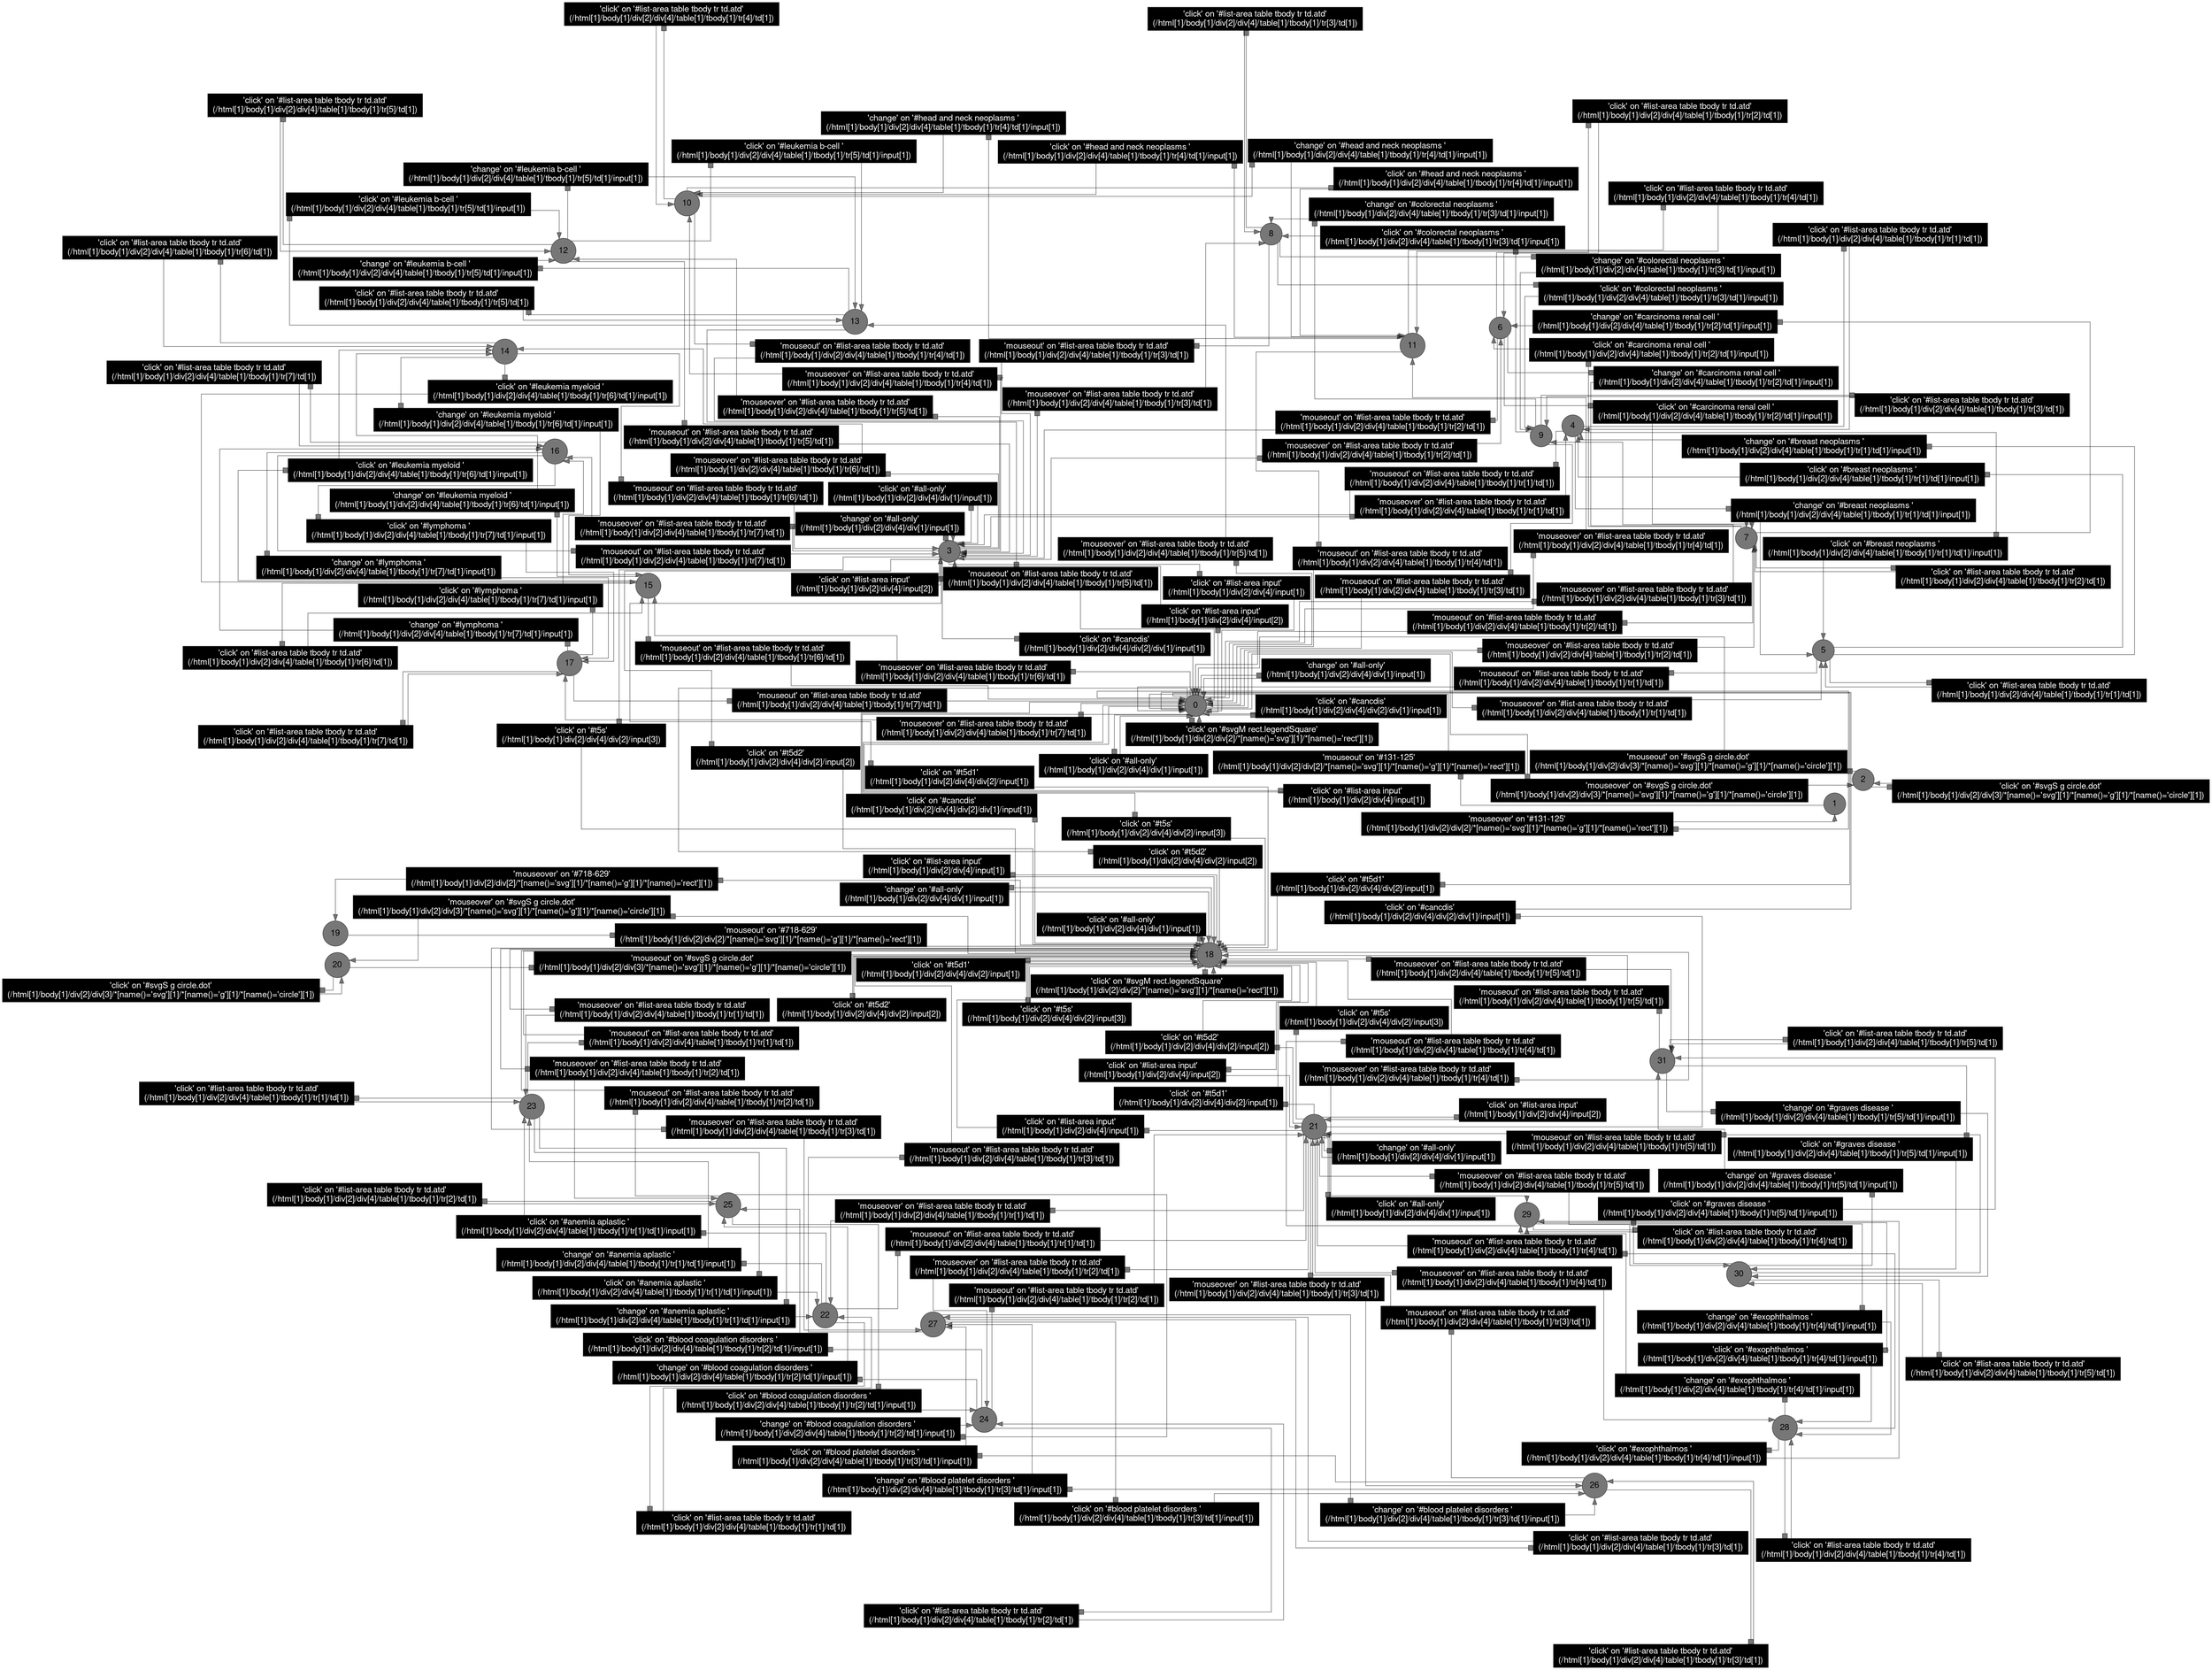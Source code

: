 digraph G {

	
graph [
    layout = neato
    labelloc = b
    fontname = "Helvetica,Arial,sans-serif"
    start = regular
    normalize = 0
    overlap = false;  // or scalexy, scale, prism, ortho, or compress
]
node [
    shape = circle
    style = filled
    color = "#00000088"
    fontname = "Helvetica,Arial,sans-serif"
]
edge [
    len = 1
    color = "#00000088"
    fontname = "Helvetica,Arial,sans-serif"
]
	splines=ortho;

	E0 [label="'mouseover' on '#131-125'\n(/html[1]/body[1]/div[2]/div[2]/*[name()='svg'][1]/*[name()='g'][1]/*[name()='rect'][1])", shape="box", style="filled", fillcolor="#000000", fontcolor="#FFFFFF"];
	0 -> E0 [arrowhead="box"];
	E0 -> 1;

	E1 [label="'click' on '#svgM rect.legendSquare'\n(/html[1]/body[1]/div[2]/div[2]/*[name()='svg'][1]/*[name()='rect'][1])", shape="box", style="filled", fillcolor="#000000", fontcolor="#FFFFFF"];
	0 -> E1 [arrowhead="box"];
	E1 -> 0;

	E2 [label="'mouseover' on '#svgS g circle.dot'\n(/html[1]/body[1]/div[2]/div[3]/*[name()='svg'][1]/*[name()='g'][1]/*[name()='circle'][1])", shape="box", style="filled", fillcolor="#000000", fontcolor="#FFFFFF"];
	0 -> E2 [arrowhead="box"];
	E2 -> 2;

	E3 [label="'click' on '#all-only'\n(/html[1]/body[1]/div[2]/div[4]/div[1]/input[1])", shape="box", style="filled", fillcolor="#000000", fontcolor="#FFFFFF"];
	0 -> E3 [arrowhead="box"];
	E3 -> 0;

	E4 [label="'change' on '#all-only'\n(/html[1]/body[1]/div[2]/div[4]/div[1]/input[1])", shape="box", style="filled", fillcolor="#000000", fontcolor="#FFFFFF"];
	0 -> E4 [arrowhead="box"];
	E4 -> 0;

	E5 [label="'click' on '#list-area input'\n(/html[1]/body[1]/div[2]/div[4]/input[1])", shape="box", style="filled", fillcolor="#000000", fontcolor="#FFFFFF"];
	0 -> E5 [arrowhead="box"];
	E5 -> 0;

	E6 [label="'click' on '#list-area input'\n(/html[1]/body[1]/div[2]/div[4]/input[2])", shape="box", style="filled", fillcolor="#000000", fontcolor="#FFFFFF"];
	0 -> E6 [arrowhead="box"];
	E6 -> 3;

	E7 [label="'mouseover' on '#list-area table tbody tr td.atd'\n(/html[1]/body[1]/div[2]/div[4]/table[1]/tbody[1]/tr[1]/td[1])", shape="box", style="filled", fillcolor="#000000", fontcolor="#FFFFFF"];
	0 -> E7 [arrowhead="box"];
	E7 -> 5;

	E8 [label="'mouseover' on '#list-area table tbody tr td.atd'\n(/html[1]/body[1]/div[2]/div[4]/table[1]/tbody[1]/tr[2]/td[1])", shape="box", style="filled", fillcolor="#000000", fontcolor="#FFFFFF"];
	0 -> E8 [arrowhead="box"];
	E8 -> 7;

	E9 [label="'mouseover' on '#list-area table tbody tr td.atd'\n(/html[1]/body[1]/div[2]/div[4]/table[1]/tbody[1]/tr[3]/td[1])", shape="box", style="filled", fillcolor="#000000", fontcolor="#FFFFFF"];
	0 -> E9 [arrowhead="box"];
	E9 -> 9;

	E10 [label="'mouseover' on '#list-area table tbody tr td.atd'\n(/html[1]/body[1]/div[2]/div[4]/table[1]/tbody[1]/tr[4]/td[1])", shape="box", style="filled", fillcolor="#000000", fontcolor="#FFFFFF"];
	0 -> E10 [arrowhead="box"];
	E10 -> 11;

	E11 [label="'mouseover' on '#list-area table tbody tr td.atd'\n(/html[1]/body[1]/div[2]/div[4]/table[1]/tbody[1]/tr[5]/td[1])", shape="box", style="filled", fillcolor="#000000", fontcolor="#FFFFFF"];
	0 -> E11 [arrowhead="box"];
	E11 -> 13;

	E12 [label="'mouseover' on '#list-area table tbody tr td.atd'\n(/html[1]/body[1]/div[2]/div[4]/table[1]/tbody[1]/tr[6]/td[1])", shape="box", style="filled", fillcolor="#000000", fontcolor="#FFFFFF"];
	0 -> E12 [arrowhead="box"];
	E12 -> 15;

	E13 [label="'mouseover' on '#list-area table tbody tr td.atd'\n(/html[1]/body[1]/div[2]/div[4]/table[1]/tbody[1]/tr[7]/td[1])", shape="box", style="filled", fillcolor="#000000", fontcolor="#FFFFFF"];
	0 -> E13 [arrowhead="box"];
	E13 -> 17;

	E14 [label="'click' on '#cancdis'\n(/html[1]/body[1]/div[2]/div[4]/div[2]/div[1]/input[1])", shape="box", style="filled", fillcolor="#000000", fontcolor="#FFFFFF"];
	0 -> E14 [arrowhead="box"];
	E14 -> 0;

	E15 [label="'click' on '#t5d1'\n(/html[1]/body[1]/div[2]/div[4]/div[2]/input[1])", shape="box", style="filled", fillcolor="#000000", fontcolor="#FFFFFF"];
	0 -> E15 [arrowhead="box"];
	E15 -> 18;

	E16 [label="'click' on '#t5d2'\n(/html[1]/body[1]/div[2]/div[4]/div[2]/input[2])", shape="box", style="filled", fillcolor="#000000", fontcolor="#FFFFFF"];
	0 -> E16 [arrowhead="box"];
	E16 -> 18;

	E17 [label="'click' on '#t5s'\n(/html[1]/body[1]/div[2]/div[4]/div[2]/input[3])", shape="box", style="filled", fillcolor="#000000", fontcolor="#FFFFFF"];
	0 -> E17 [arrowhead="box"];
	E17 -> 18;

	E18 [label="'mouseout' on '#131-125'\n(/html[1]/body[1]/div[2]/div[2]/*[name()='svg'][1]/*[name()='g'][1]/*[name()='rect'][1])", shape="box", style="filled", fillcolor="#000000", fontcolor="#FFFFFF"];
	1 -> E18 [arrowhead="box"];
	E18 -> 0;

	E19 [label="'mouseout' on '#svgS g circle.dot'\n(/html[1]/body[1]/div[2]/div[3]/*[name()='svg'][1]/*[name()='g'][1]/*[name()='circle'][1])", shape="box", style="filled", fillcolor="#000000", fontcolor="#FFFFFF"];
	2 -> E19 [arrowhead="box"];
	E19 -> 0;

	E20 [label="'click' on '#svgS g circle.dot'\n(/html[1]/body[1]/div[2]/div[3]/*[name()='svg'][1]/*[name()='g'][1]/*[name()='circle'][1])", shape="box", style="filled", fillcolor="#000000", fontcolor="#FFFFFF"];
	2 -> E20 [arrowhead="box"];
	E20 -> 2;

	E21 [label="'click' on '#all-only'\n(/html[1]/body[1]/div[2]/div[4]/div[1]/input[1])", shape="box", style="filled", fillcolor="#000000", fontcolor="#FFFFFF"];
	3 -> E21 [arrowhead="box"];
	E21 -> 3;

	E22 [label="'change' on '#all-only'\n(/html[1]/body[1]/div[2]/div[4]/div[1]/input[1])", shape="box", style="filled", fillcolor="#000000", fontcolor="#FFFFFF"];
	3 -> E22 [arrowhead="box"];
	E22 -> 3;

	E23 [label="'click' on '#list-area input'\n(/html[1]/body[1]/div[2]/div[4]/input[1])", shape="box", style="filled", fillcolor="#000000", fontcolor="#FFFFFF"];
	3 -> E23 [arrowhead="box"];
	E23 -> 0;

	E24 [label="'click' on '#list-area input'\n(/html[1]/body[1]/div[2]/div[4]/input[2])", shape="box", style="filled", fillcolor="#000000", fontcolor="#FFFFFF"];
	3 -> E24 [arrowhead="box"];
	E24 -> 3;

	E25 [label="'mouseover' on '#list-area table tbody tr td.atd'\n(/html[1]/body[1]/div[2]/div[4]/table[1]/tbody[1]/tr[1]/td[1])", shape="box", style="filled", fillcolor="#000000", fontcolor="#FFFFFF"];
	3 -> E25 [arrowhead="box"];
	E25 -> 4;

	E26 [label="'mouseover' on '#list-area table tbody tr td.atd'\n(/html[1]/body[1]/div[2]/div[4]/table[1]/tbody[1]/tr[2]/td[1])", shape="box", style="filled", fillcolor="#000000", fontcolor="#FFFFFF"];
	3 -> E26 [arrowhead="box"];
	E26 -> 6;

	E27 [label="'mouseover' on '#list-area table tbody tr td.atd'\n(/html[1]/body[1]/div[2]/div[4]/table[1]/tbody[1]/tr[3]/td[1])", shape="box", style="filled", fillcolor="#000000", fontcolor="#FFFFFF"];
	3 -> E27 [arrowhead="box"];
	E27 -> 8;

	E28 [label="'mouseover' on '#list-area table tbody tr td.atd'\n(/html[1]/body[1]/div[2]/div[4]/table[1]/tbody[1]/tr[4]/td[1])", shape="box", style="filled", fillcolor="#000000", fontcolor="#FFFFFF"];
	3 -> E28 [arrowhead="box"];
	E28 -> 10;

	E29 [label="'mouseover' on '#list-area table tbody tr td.atd'\n(/html[1]/body[1]/div[2]/div[4]/table[1]/tbody[1]/tr[5]/td[1])", shape="box", style="filled", fillcolor="#000000", fontcolor="#FFFFFF"];
	3 -> E29 [arrowhead="box"];
	E29 -> 12;

	E30 [label="'mouseover' on '#list-area table tbody tr td.atd'\n(/html[1]/body[1]/div[2]/div[4]/table[1]/tbody[1]/tr[6]/td[1])", shape="box", style="filled", fillcolor="#000000", fontcolor="#FFFFFF"];
	3 -> E30 [arrowhead="box"];
	E30 -> 14;

	E31 [label="'mouseover' on '#list-area table tbody tr td.atd'\n(/html[1]/body[1]/div[2]/div[4]/table[1]/tbody[1]/tr[7]/td[1])", shape="box", style="filled", fillcolor="#000000", fontcolor="#FFFFFF"];
	3 -> E31 [arrowhead="box"];
	E31 -> 16;

	E32 [label="'click' on '#cancdis'\n(/html[1]/body[1]/div[2]/div[4]/div[2]/div[1]/input[1])", shape="box", style="filled", fillcolor="#000000", fontcolor="#FFFFFF"];
	3 -> E32 [arrowhead="box"];
	E32 -> 0;

	E33 [label="'click' on '#t5d1'\n(/html[1]/body[1]/div[2]/div[4]/div[2]/input[1])", shape="box", style="filled", fillcolor="#000000", fontcolor="#FFFFFF"];
	3 -> E33 [arrowhead="box"];
	E33 -> 18;

	E34 [label="'click' on '#t5d2'\n(/html[1]/body[1]/div[2]/div[4]/div[2]/input[2])", shape="box", style="filled", fillcolor="#000000", fontcolor="#FFFFFF"];
	3 -> E34 [arrowhead="box"];
	E34 -> 18;

	E35 [label="'click' on '#t5s'\n(/html[1]/body[1]/div[2]/div[4]/div[2]/input[3])", shape="box", style="filled", fillcolor="#000000", fontcolor="#FFFFFF"];
	3 -> E35 [arrowhead="box"];
	E35 -> 18;

	E36 [label="'mouseout' on '#list-area table tbody tr td.atd'\n(/html[1]/body[1]/div[2]/div[4]/table[1]/tbody[1]/tr[1]/td[1])", shape="box", style="filled", fillcolor="#000000", fontcolor="#FFFFFF"];
	4 -> E36 [arrowhead="box"];
	E36 -> 3;

	E37 [label="'click' on '#list-area table tbody tr td.atd'\n(/html[1]/body[1]/div[2]/div[4]/table[1]/tbody[1]/tr[1]/td[1])", shape="box", style="filled", fillcolor="#000000", fontcolor="#FFFFFF"];
	4 -> E37 [arrowhead="box"];
	E37 -> 4;

	E38 [label="'click' on '#breast neoplasms '\n(/html[1]/body[1]/div[2]/div[4]/table[1]/tbody[1]/tr[1]/td[1]/input[1])", shape="box", style="filled", fillcolor="#000000", fontcolor="#FFFFFF"];
	4 -> E38 [arrowhead="box"];
	E38 -> 5;

	E39 [label="'change' on '#breast neoplasms '\n(/html[1]/body[1]/div[2]/div[4]/table[1]/tbody[1]/tr[1]/td[1]/input[1])", shape="box", style="filled", fillcolor="#000000", fontcolor="#FFFFFF"];
	4 -> E39 [arrowhead="box"];
	E39 -> 5;

	E40 [label="'mouseout' on '#list-area table tbody tr td.atd'\n(/html[1]/body[1]/div[2]/div[4]/table[1]/tbody[1]/tr[1]/td[1])", shape="box", style="filled", fillcolor="#000000", fontcolor="#FFFFFF"];
	5 -> E40 [arrowhead="box"];
	E40 -> 0;

	E41 [label="'click' on '#list-area table tbody tr td.atd'\n(/html[1]/body[1]/div[2]/div[4]/table[1]/tbody[1]/tr[1]/td[1])", shape="box", style="filled", fillcolor="#000000", fontcolor="#FFFFFF"];
	5 -> E41 [arrowhead="box"];
	E41 -> 5;

	E42 [label="'click' on '#breast neoplasms '\n(/html[1]/body[1]/div[2]/div[4]/table[1]/tbody[1]/tr[1]/td[1]/input[1])", shape="box", style="filled", fillcolor="#000000", fontcolor="#FFFFFF"];
	5 -> E42 [arrowhead="box"];
	E42 -> 4;

	E43 [label="'change' on '#breast neoplasms '\n(/html[1]/body[1]/div[2]/div[4]/table[1]/tbody[1]/tr[1]/td[1]/input[1])", shape="box", style="filled", fillcolor="#000000", fontcolor="#FFFFFF"];
	5 -> E43 [arrowhead="box"];
	E43 -> 4;

	E44 [label="'mouseout' on '#list-area table tbody tr td.atd'\n(/html[1]/body[1]/div[2]/div[4]/table[1]/tbody[1]/tr[2]/td[1])", shape="box", style="filled", fillcolor="#000000", fontcolor="#FFFFFF"];
	6 -> E44 [arrowhead="box"];
	E44 -> 3;

	E45 [label="'click' on '#list-area table tbody tr td.atd'\n(/html[1]/body[1]/div[2]/div[4]/table[1]/tbody[1]/tr[2]/td[1])", shape="box", style="filled", fillcolor="#000000", fontcolor="#FFFFFF"];
	6 -> E45 [arrowhead="box"];
	E45 -> 6;

	E46 [label="'click' on '#carcinoma renal cell '\n(/html[1]/body[1]/div[2]/div[4]/table[1]/tbody[1]/tr[2]/td[1]/input[1])", shape="box", style="filled", fillcolor="#000000", fontcolor="#FFFFFF"];
	6 -> E46 [arrowhead="box"];
	E46 -> 7;

	E47 [label="'change' on '#carcinoma renal cell '\n(/html[1]/body[1]/div[2]/div[4]/table[1]/tbody[1]/tr[2]/td[1]/input[1])", shape="box", style="filled", fillcolor="#000000", fontcolor="#FFFFFF"];
	6 -> E47 [arrowhead="box"];
	E47 -> 7;

	E48 [label="'mouseout' on '#list-area table tbody tr td.atd'\n(/html[1]/body[1]/div[2]/div[4]/table[1]/tbody[1]/tr[2]/td[1])", shape="box", style="filled", fillcolor="#000000", fontcolor="#FFFFFF"];
	7 -> E48 [arrowhead="box"];
	E48 -> 0;

	E49 [label="'click' on '#list-area table tbody tr td.atd'\n(/html[1]/body[1]/div[2]/div[4]/table[1]/tbody[1]/tr[2]/td[1])", shape="box", style="filled", fillcolor="#000000", fontcolor="#FFFFFF"];
	7 -> E49 [arrowhead="box"];
	E49 -> 7;

	E50 [label="'click' on '#carcinoma renal cell '\n(/html[1]/body[1]/div[2]/div[4]/table[1]/tbody[1]/tr[2]/td[1]/input[1])", shape="box", style="filled", fillcolor="#000000", fontcolor="#FFFFFF"];
	7 -> E50 [arrowhead="box"];
	E50 -> 6;

	E51 [label="'change' on '#carcinoma renal cell '\n(/html[1]/body[1]/div[2]/div[4]/table[1]/tbody[1]/tr[2]/td[1]/input[1])", shape="box", style="filled", fillcolor="#000000", fontcolor="#FFFFFF"];
	7 -> E51 [arrowhead="box"];
	E51 -> 6;

	E52 [label="'mouseout' on '#list-area table tbody tr td.atd'\n(/html[1]/body[1]/div[2]/div[4]/table[1]/tbody[1]/tr[3]/td[1])", shape="box", style="filled", fillcolor="#000000", fontcolor="#FFFFFF"];
	8 -> E52 [arrowhead="box"];
	E52 -> 3;

	E53 [label="'click' on '#list-area table tbody tr td.atd'\n(/html[1]/body[1]/div[2]/div[4]/table[1]/tbody[1]/tr[3]/td[1])", shape="box", style="filled", fillcolor="#000000", fontcolor="#FFFFFF"];
	8 -> E53 [arrowhead="box"];
	E53 -> 8;

	E54 [label="'click' on '#colorectal neoplasms '\n(/html[1]/body[1]/div[2]/div[4]/table[1]/tbody[1]/tr[3]/td[1]/input[1])", shape="box", style="filled", fillcolor="#000000", fontcolor="#FFFFFF"];
	8 -> E54 [arrowhead="box"];
	E54 -> 9;

	E55 [label="'change' on '#colorectal neoplasms '\n(/html[1]/body[1]/div[2]/div[4]/table[1]/tbody[1]/tr[3]/td[1]/input[1])", shape="box", style="filled", fillcolor="#000000", fontcolor="#FFFFFF"];
	8 -> E55 [arrowhead="box"];
	E55 -> 9;

	E56 [label="'mouseout' on '#list-area table tbody tr td.atd'\n(/html[1]/body[1]/div[2]/div[4]/table[1]/tbody[1]/tr[3]/td[1])", shape="box", style="filled", fillcolor="#000000", fontcolor="#FFFFFF"];
	9 -> E56 [arrowhead="box"];
	E56 -> 0;

	E57 [label="'click' on '#list-area table tbody tr td.atd'\n(/html[1]/body[1]/div[2]/div[4]/table[1]/tbody[1]/tr[3]/td[1])", shape="box", style="filled", fillcolor="#000000", fontcolor="#FFFFFF"];
	9 -> E57 [arrowhead="box"];
	E57 -> 9;

	E58 [label="'click' on '#colorectal neoplasms '\n(/html[1]/body[1]/div[2]/div[4]/table[1]/tbody[1]/tr[3]/td[1]/input[1])", shape="box", style="filled", fillcolor="#000000", fontcolor="#FFFFFF"];
	9 -> E58 [arrowhead="box"];
	E58 -> 8;

	E59 [label="'change' on '#colorectal neoplasms '\n(/html[1]/body[1]/div[2]/div[4]/table[1]/tbody[1]/tr[3]/td[1]/input[1])", shape="box", style="filled", fillcolor="#000000", fontcolor="#FFFFFF"];
	9 -> E59 [arrowhead="box"];
	E59 -> 8;

	E60 [label="'mouseout' on '#list-area table tbody tr td.atd'\n(/html[1]/body[1]/div[2]/div[4]/table[1]/tbody[1]/tr[4]/td[1])", shape="box", style="filled", fillcolor="#000000", fontcolor="#FFFFFF"];
	10 -> E60 [arrowhead="box"];
	E60 -> 3;

	E61 [label="'click' on '#list-area table tbody tr td.atd'\n(/html[1]/body[1]/div[2]/div[4]/table[1]/tbody[1]/tr[4]/td[1])", shape="box", style="filled", fillcolor="#000000", fontcolor="#FFFFFF"];
	10 -> E61 [arrowhead="box"];
	E61 -> 10;

	E62 [label="'click' on '#head and neck neoplasms '\n(/html[1]/body[1]/div[2]/div[4]/table[1]/tbody[1]/tr[4]/td[1]/input[1])", shape="box", style="filled", fillcolor="#000000", fontcolor="#FFFFFF"];
	10 -> E62 [arrowhead="box"];
	E62 -> 11;

	E63 [label="'change' on '#head and neck neoplasms '\n(/html[1]/body[1]/div[2]/div[4]/table[1]/tbody[1]/tr[4]/td[1]/input[1])", shape="box", style="filled", fillcolor="#000000", fontcolor="#FFFFFF"];
	10 -> E63 [arrowhead="box"];
	E63 -> 11;

	E64 [label="'mouseout' on '#list-area table tbody tr td.atd'\n(/html[1]/body[1]/div[2]/div[4]/table[1]/tbody[1]/tr[4]/td[1])", shape="box", style="filled", fillcolor="#000000", fontcolor="#FFFFFF"];
	11 -> E64 [arrowhead="box"];
	E64 -> 0;

	E65 [label="'click' on '#list-area table tbody tr td.atd'\n(/html[1]/body[1]/div[2]/div[4]/table[1]/tbody[1]/tr[4]/td[1])", shape="box", style="filled", fillcolor="#000000", fontcolor="#FFFFFF"];
	11 -> E65 [arrowhead="box"];
	E65 -> 11;

	E66 [label="'click' on '#head and neck neoplasms '\n(/html[1]/body[1]/div[2]/div[4]/table[1]/tbody[1]/tr[4]/td[1]/input[1])", shape="box", style="filled", fillcolor="#000000", fontcolor="#FFFFFF"];
	11 -> E66 [arrowhead="box"];
	E66 -> 10;

	E67 [label="'change' on '#head and neck neoplasms '\n(/html[1]/body[1]/div[2]/div[4]/table[1]/tbody[1]/tr[4]/td[1]/input[1])", shape="box", style="filled", fillcolor="#000000", fontcolor="#FFFFFF"];
	11 -> E67 [arrowhead="box"];
	E67 -> 10;

	E68 [label="'mouseout' on '#list-area table tbody tr td.atd'\n(/html[1]/body[1]/div[2]/div[4]/table[1]/tbody[1]/tr[5]/td[1])", shape="box", style="filled", fillcolor="#000000", fontcolor="#FFFFFF"];
	12 -> E68 [arrowhead="box"];
	E68 -> 3;

	E69 [label="'click' on '#list-area table tbody tr td.atd'\n(/html[1]/body[1]/div[2]/div[4]/table[1]/tbody[1]/tr[5]/td[1])", shape="box", style="filled", fillcolor="#000000", fontcolor="#FFFFFF"];
	12 -> E69 [arrowhead="box"];
	E69 -> 12;

	E70 [label="'click' on '#leukemia b-cell '\n(/html[1]/body[1]/div[2]/div[4]/table[1]/tbody[1]/tr[5]/td[1]/input[1])", shape="box", style="filled", fillcolor="#000000", fontcolor="#FFFFFF"];
	12 -> E70 [arrowhead="box"];
	E70 -> 13;

	E71 [label="'change' on '#leukemia b-cell '\n(/html[1]/body[1]/div[2]/div[4]/table[1]/tbody[1]/tr[5]/td[1]/input[1])", shape="box", style="filled", fillcolor="#000000", fontcolor="#FFFFFF"];
	12 -> E71 [arrowhead="box"];
	E71 -> 13;

	E72 [label="'mouseout' on '#list-area table tbody tr td.atd'\n(/html[1]/body[1]/div[2]/div[4]/table[1]/tbody[1]/tr[5]/td[1])", shape="box", style="filled", fillcolor="#000000", fontcolor="#FFFFFF"];
	13 -> E72 [arrowhead="box"];
	E72 -> 0;

	E73 [label="'click' on '#list-area table tbody tr td.atd'\n(/html[1]/body[1]/div[2]/div[4]/table[1]/tbody[1]/tr[5]/td[1])", shape="box", style="filled", fillcolor="#000000", fontcolor="#FFFFFF"];
	13 -> E73 [arrowhead="box"];
	E73 -> 13;

	E74 [label="'click' on '#leukemia b-cell '\n(/html[1]/body[1]/div[2]/div[4]/table[1]/tbody[1]/tr[5]/td[1]/input[1])", shape="box", style="filled", fillcolor="#000000", fontcolor="#FFFFFF"];
	13 -> E74 [arrowhead="box"];
	E74 -> 12;

	E75 [label="'change' on '#leukemia b-cell '\n(/html[1]/body[1]/div[2]/div[4]/table[1]/tbody[1]/tr[5]/td[1]/input[1])", shape="box", style="filled", fillcolor="#000000", fontcolor="#FFFFFF"];
	13 -> E75 [arrowhead="box"];
	E75 -> 12;

	E76 [label="'mouseout' on '#list-area table tbody tr td.atd'\n(/html[1]/body[1]/div[2]/div[4]/table[1]/tbody[1]/tr[6]/td[1])", shape="box", style="filled", fillcolor="#000000", fontcolor="#FFFFFF"];
	14 -> E76 [arrowhead="box"];
	E76 -> 3;

	E77 [label="'click' on '#list-area table tbody tr td.atd'\n(/html[1]/body[1]/div[2]/div[4]/table[1]/tbody[1]/tr[6]/td[1])", shape="box", style="filled", fillcolor="#000000", fontcolor="#FFFFFF"];
	14 -> E77 [arrowhead="box"];
	E77 -> 14;

	E78 [label="'click' on '#leukemia myeloid '\n(/html[1]/body[1]/div[2]/div[4]/table[1]/tbody[1]/tr[6]/td[1]/input[1])", shape="box", style="filled", fillcolor="#000000", fontcolor="#FFFFFF"];
	14 -> E78 [arrowhead="box"];
	E78 -> 15;

	E79 [label="'change' on '#leukemia myeloid '\n(/html[1]/body[1]/div[2]/div[4]/table[1]/tbody[1]/tr[6]/td[1]/input[1])", shape="box", style="filled", fillcolor="#000000", fontcolor="#FFFFFF"];
	14 -> E79 [arrowhead="box"];
	E79 -> 15;

	E80 [label="'mouseout' on '#list-area table tbody tr td.atd'\n(/html[1]/body[1]/div[2]/div[4]/table[1]/tbody[1]/tr[6]/td[1])", shape="box", style="filled", fillcolor="#000000", fontcolor="#FFFFFF"];
	15 -> E80 [arrowhead="box"];
	E80 -> 0;

	E81 [label="'click' on '#list-area table tbody tr td.atd'\n(/html[1]/body[1]/div[2]/div[4]/table[1]/tbody[1]/tr[6]/td[1])", shape="box", style="filled", fillcolor="#000000", fontcolor="#FFFFFF"];
	15 -> E81 [arrowhead="box"];
	E81 -> 15;

	E82 [label="'click' on '#leukemia myeloid '\n(/html[1]/body[1]/div[2]/div[4]/table[1]/tbody[1]/tr[6]/td[1]/input[1])", shape="box", style="filled", fillcolor="#000000", fontcolor="#FFFFFF"];
	15 -> E82 [arrowhead="box"];
	E82 -> 14;

	E83 [label="'change' on '#leukemia myeloid '\n(/html[1]/body[1]/div[2]/div[4]/table[1]/tbody[1]/tr[6]/td[1]/input[1])", shape="box", style="filled", fillcolor="#000000", fontcolor="#FFFFFF"];
	15 -> E83 [arrowhead="box"];
	E83 -> 14;

	E84 [label="'mouseout' on '#list-area table tbody tr td.atd'\n(/html[1]/body[1]/div[2]/div[4]/table[1]/tbody[1]/tr[7]/td[1])", shape="box", style="filled", fillcolor="#000000", fontcolor="#FFFFFF"];
	16 -> E84 [arrowhead="box"];
	E84 -> 3;

	E85 [label="'click' on '#list-area table tbody tr td.atd'\n(/html[1]/body[1]/div[2]/div[4]/table[1]/tbody[1]/tr[7]/td[1])", shape="box", style="filled", fillcolor="#000000", fontcolor="#FFFFFF"];
	16 -> E85 [arrowhead="box"];
	E85 -> 16;

	E86 [label="'click' on '#lymphoma '\n(/html[1]/body[1]/div[2]/div[4]/table[1]/tbody[1]/tr[7]/td[1]/input[1])", shape="box", style="filled", fillcolor="#000000", fontcolor="#FFFFFF"];
	16 -> E86 [arrowhead="box"];
	E86 -> 17;

	E87 [label="'change' on '#lymphoma '\n(/html[1]/body[1]/div[2]/div[4]/table[1]/tbody[1]/tr[7]/td[1]/input[1])", shape="box", style="filled", fillcolor="#000000", fontcolor="#FFFFFF"];
	16 -> E87 [arrowhead="box"];
	E87 -> 17;

	E88 [label="'mouseout' on '#list-area table tbody tr td.atd'\n(/html[1]/body[1]/div[2]/div[4]/table[1]/tbody[1]/tr[7]/td[1])", shape="box", style="filled", fillcolor="#000000", fontcolor="#FFFFFF"];
	17 -> E88 [arrowhead="box"];
	E88 -> 0;

	E89 [label="'click' on '#list-area table tbody tr td.atd'\n(/html[1]/body[1]/div[2]/div[4]/table[1]/tbody[1]/tr[7]/td[1])", shape="box", style="filled", fillcolor="#000000", fontcolor="#FFFFFF"];
	17 -> E89 [arrowhead="box"];
	E89 -> 17;

	E90 [label="'click' on '#lymphoma '\n(/html[1]/body[1]/div[2]/div[4]/table[1]/tbody[1]/tr[7]/td[1]/input[1])", shape="box", style="filled", fillcolor="#000000", fontcolor="#FFFFFF"];
	17 -> E90 [arrowhead="box"];
	E90 -> 16;

	E91 [label="'change' on '#lymphoma '\n(/html[1]/body[1]/div[2]/div[4]/table[1]/tbody[1]/tr[7]/td[1]/input[1])", shape="box", style="filled", fillcolor="#000000", fontcolor="#FFFFFF"];
	17 -> E91 [arrowhead="box"];
	E91 -> 16;

	E92 [label="'mouseover' on '#718-629'\n(/html[1]/body[1]/div[2]/div[2]/*[name()='svg'][1]/*[name()='g'][1]/*[name()='rect'][1])", shape="box", style="filled", fillcolor="#000000", fontcolor="#FFFFFF"];
	18 -> E92 [arrowhead="box"];
	E92 -> 19;

	E93 [label="'click' on '#svgM rect.legendSquare'\n(/html[1]/body[1]/div[2]/div[2]/*[name()='svg'][1]/*[name()='rect'][1])", shape="box", style="filled", fillcolor="#000000", fontcolor="#FFFFFF"];
	18 -> E93 [arrowhead="box"];
	E93 -> 18;

	E94 [label="'mouseover' on '#svgS g circle.dot'\n(/html[1]/body[1]/div[2]/div[3]/*[name()='svg'][1]/*[name()='g'][1]/*[name()='circle'][1])", shape="box", style="filled", fillcolor="#000000", fontcolor="#FFFFFF"];
	18 -> E94 [arrowhead="box"];
	E94 -> 20;

	E95 [label="'click' on '#all-only'\n(/html[1]/body[1]/div[2]/div[4]/div[1]/input[1])", shape="box", style="filled", fillcolor="#000000", fontcolor="#FFFFFF"];
	18 -> E95 [arrowhead="box"];
	E95 -> 18;

	E96 [label="'change' on '#all-only'\n(/html[1]/body[1]/div[2]/div[4]/div[1]/input[1])", shape="box", style="filled", fillcolor="#000000", fontcolor="#FFFFFF"];
	18 -> E96 [arrowhead="box"];
	E96 -> 18;

	E97 [label="'click' on '#list-area input'\n(/html[1]/body[1]/div[2]/div[4]/input[1])", shape="box", style="filled", fillcolor="#000000", fontcolor="#FFFFFF"];
	18 -> E97 [arrowhead="box"];
	E97 -> 18;

	E98 [label="'click' on '#list-area input'\n(/html[1]/body[1]/div[2]/div[4]/input[2])", shape="box", style="filled", fillcolor="#000000", fontcolor="#FFFFFF"];
	18 -> E98 [arrowhead="box"];
	E98 -> 21;

	E99 [label="'mouseover' on '#list-area table tbody tr td.atd'\n(/html[1]/body[1]/div[2]/div[4]/table[1]/tbody[1]/tr[1]/td[1])", shape="box", style="filled", fillcolor="#000000", fontcolor="#FFFFFF"];
	18 -> E99 [arrowhead="box"];
	E99 -> 23;

	E100 [label="'mouseover' on '#list-area table tbody tr td.atd'\n(/html[1]/body[1]/div[2]/div[4]/table[1]/tbody[1]/tr[2]/td[1])", shape="box", style="filled", fillcolor="#000000", fontcolor="#FFFFFF"];
	18 -> E100 [arrowhead="box"];
	E100 -> 25;

	E101 [label="'mouseover' on '#list-area table tbody tr td.atd'\n(/html[1]/body[1]/div[2]/div[4]/table[1]/tbody[1]/tr[3]/td[1])", shape="box", style="filled", fillcolor="#000000", fontcolor="#FFFFFF"];
	18 -> E101 [arrowhead="box"];
	E101 -> 27;

	E102 [label="'mouseover' on '#list-area table tbody tr td.atd'\n(/html[1]/body[1]/div[2]/div[4]/table[1]/tbody[1]/tr[4]/td[1])", shape="box", style="filled", fillcolor="#000000", fontcolor="#FFFFFF"];
	18 -> E102 [arrowhead="box"];
	E102 -> 29;

	E103 [label="'mouseover' on '#list-area table tbody tr td.atd'\n(/html[1]/body[1]/div[2]/div[4]/table[1]/tbody[1]/tr[5]/td[1])", shape="box", style="filled", fillcolor="#000000", fontcolor="#FFFFFF"];
	18 -> E103 [arrowhead="box"];
	E103 -> 31;

	E104 [label="'click' on '#cancdis'\n(/html[1]/body[1]/div[2]/div[4]/div[2]/div[1]/input[1])", shape="box", style="filled", fillcolor="#000000", fontcolor="#FFFFFF"];
	18 -> E104 [arrowhead="box"];
	E104 -> 0;

	E105 [label="'click' on '#t5d1'\n(/html[1]/body[1]/div[2]/div[4]/div[2]/input[1])", shape="box", style="filled", fillcolor="#000000", fontcolor="#FFFFFF"];
	18 -> E105 [arrowhead="box"];
	E105 -> 18;

	E106 [label="'click' on '#t5d2'\n(/html[1]/body[1]/div[2]/div[4]/div[2]/input[2])", shape="box", style="filled", fillcolor="#000000", fontcolor="#FFFFFF"];
	18 -> E106 [arrowhead="box"];
	E106 -> 18;

	E107 [label="'click' on '#t5s'\n(/html[1]/body[1]/div[2]/div[4]/div[2]/input[3])", shape="box", style="filled", fillcolor="#000000", fontcolor="#FFFFFF"];
	18 -> E107 [arrowhead="box"];
	E107 -> 18;

	E108 [label="'mouseout' on '#718-629'\n(/html[1]/body[1]/div[2]/div[2]/*[name()='svg'][1]/*[name()='g'][1]/*[name()='rect'][1])", shape="box", style="filled", fillcolor="#000000", fontcolor="#FFFFFF"];
	19 -> E108 [arrowhead="box"];
	E108 -> 18;

	E109 [label="'mouseout' on '#svgS g circle.dot'\n(/html[1]/body[1]/div[2]/div[3]/*[name()='svg'][1]/*[name()='g'][1]/*[name()='circle'][1])", shape="box", style="filled", fillcolor="#000000", fontcolor="#FFFFFF"];
	20 -> E109 [arrowhead="box"];
	E109 -> 18;

	E110 [label="'click' on '#svgS g circle.dot'\n(/html[1]/body[1]/div[2]/div[3]/*[name()='svg'][1]/*[name()='g'][1]/*[name()='circle'][1])", shape="box", style="filled", fillcolor="#000000", fontcolor="#FFFFFF"];
	20 -> E110 [arrowhead="box"];
	E110 -> 20;

	E111 [label="'click' on '#all-only'\n(/html[1]/body[1]/div[2]/div[4]/div[1]/input[1])", shape="box", style="filled", fillcolor="#000000", fontcolor="#FFFFFF"];
	21 -> E111 [arrowhead="box"];
	E111 -> 21;

	E112 [label="'change' on '#all-only'\n(/html[1]/body[1]/div[2]/div[4]/div[1]/input[1])", shape="box", style="filled", fillcolor="#000000", fontcolor="#FFFFFF"];
	21 -> E112 [arrowhead="box"];
	E112 -> 21;

	E113 [label="'click' on '#list-area input'\n(/html[1]/body[1]/div[2]/div[4]/input[1])", shape="box", style="filled", fillcolor="#000000", fontcolor="#FFFFFF"];
	21 -> E113 [arrowhead="box"];
	E113 -> 18;

	E114 [label="'click' on '#list-area input'\n(/html[1]/body[1]/div[2]/div[4]/input[2])", shape="box", style="filled", fillcolor="#000000", fontcolor="#FFFFFF"];
	21 -> E114 [arrowhead="box"];
	E114 -> 21;

	E115 [label="'mouseover' on '#list-area table tbody tr td.atd'\n(/html[1]/body[1]/div[2]/div[4]/table[1]/tbody[1]/tr[1]/td[1])", shape="box", style="filled", fillcolor="#000000", fontcolor="#FFFFFF"];
	21 -> E115 [arrowhead="box"];
	E115 -> 22;

	E116 [label="'mouseover' on '#list-area table tbody tr td.atd'\n(/html[1]/body[1]/div[2]/div[4]/table[1]/tbody[1]/tr[2]/td[1])", shape="box", style="filled", fillcolor="#000000", fontcolor="#FFFFFF"];
	21 -> E116 [arrowhead="box"];
	E116 -> 24;

	E117 [label="'mouseover' on '#list-area table tbody tr td.atd'\n(/html[1]/body[1]/div[2]/div[4]/table[1]/tbody[1]/tr[3]/td[1])", shape="box", style="filled", fillcolor="#000000", fontcolor="#FFFFFF"];
	21 -> E117 [arrowhead="box"];
	E117 -> 26;

	E118 [label="'mouseover' on '#list-area table tbody tr td.atd'\n(/html[1]/body[1]/div[2]/div[4]/table[1]/tbody[1]/tr[4]/td[1])", shape="box", style="filled", fillcolor="#000000", fontcolor="#FFFFFF"];
	21 -> E118 [arrowhead="box"];
	E118 -> 28;

	E119 [label="'mouseover' on '#list-area table tbody tr td.atd'\n(/html[1]/body[1]/div[2]/div[4]/table[1]/tbody[1]/tr[5]/td[1])", shape="box", style="filled", fillcolor="#000000", fontcolor="#FFFFFF"];
	21 -> E119 [arrowhead="box"];
	E119 -> 30;

	E120 [label="'click' on '#cancdis'\n(/html[1]/body[1]/div[2]/div[4]/div[2]/div[1]/input[1])", shape="box", style="filled", fillcolor="#000000", fontcolor="#FFFFFF"];
	21 -> E120 [arrowhead="box"];
	E120 -> 0;

	E121 [label="'click' on '#t5d1'\n(/html[1]/body[1]/div[2]/div[4]/div[2]/input[1])", shape="box", style="filled", fillcolor="#000000", fontcolor="#FFFFFF"];
	21 -> E121 [arrowhead="box"];
	E121 -> 18;

	E122 [label="'click' on '#t5d2'\n(/html[1]/body[1]/div[2]/div[4]/div[2]/input[2])", shape="box", style="filled", fillcolor="#000000", fontcolor="#FFFFFF"];
	21 -> E122 [arrowhead="box"];
	E122 -> 18;

	E123 [label="'click' on '#t5s'\n(/html[1]/body[1]/div[2]/div[4]/div[2]/input[3])", shape="box", style="filled", fillcolor="#000000", fontcolor="#FFFFFF"];
	21 -> E123 [arrowhead="box"];
	E123 -> 18;

	E124 [label="'mouseout' on '#list-area table tbody tr td.atd'\n(/html[1]/body[1]/div[2]/div[4]/table[1]/tbody[1]/tr[1]/td[1])", shape="box", style="filled", fillcolor="#000000", fontcolor="#FFFFFF"];
	22 -> E124 [arrowhead="box"];
	E124 -> 21;

	E125 [label="'click' on '#list-area table tbody tr td.atd'\n(/html[1]/body[1]/div[2]/div[4]/table[1]/tbody[1]/tr[1]/td[1])", shape="box", style="filled", fillcolor="#000000", fontcolor="#FFFFFF"];
	22 -> E125 [arrowhead="box"];
	E125 -> 22;

	E126 [label="'click' on '#anemia aplastic '\n(/html[1]/body[1]/div[2]/div[4]/table[1]/tbody[1]/tr[1]/td[1]/input[1])", shape="box", style="filled", fillcolor="#000000", fontcolor="#FFFFFF"];
	22 -> E126 [arrowhead="box"];
	E126 -> 23;

	E127 [label="'change' on '#anemia aplastic '\n(/html[1]/body[1]/div[2]/div[4]/table[1]/tbody[1]/tr[1]/td[1]/input[1])", shape="box", style="filled", fillcolor="#000000", fontcolor="#FFFFFF"];
	22 -> E127 [arrowhead="box"];
	E127 -> 23;

	E128 [label="'mouseout' on '#list-area table tbody tr td.atd'\n(/html[1]/body[1]/div[2]/div[4]/table[1]/tbody[1]/tr[1]/td[1])", shape="box", style="filled", fillcolor="#000000", fontcolor="#FFFFFF"];
	23 -> E128 [arrowhead="box"];
	E128 -> 18;

	E129 [label="'click' on '#list-area table tbody tr td.atd'\n(/html[1]/body[1]/div[2]/div[4]/table[1]/tbody[1]/tr[1]/td[1])", shape="box", style="filled", fillcolor="#000000", fontcolor="#FFFFFF"];
	23 -> E129 [arrowhead="box"];
	E129 -> 23;

	E130 [label="'click' on '#anemia aplastic '\n(/html[1]/body[1]/div[2]/div[4]/table[1]/tbody[1]/tr[1]/td[1]/input[1])", shape="box", style="filled", fillcolor="#000000", fontcolor="#FFFFFF"];
	23 -> E130 [arrowhead="box"];
	E130 -> 22;

	E131 [label="'change' on '#anemia aplastic '\n(/html[1]/body[1]/div[2]/div[4]/table[1]/tbody[1]/tr[1]/td[1]/input[1])", shape="box", style="filled", fillcolor="#000000", fontcolor="#FFFFFF"];
	23 -> E131 [arrowhead="box"];
	E131 -> 22;

	E132 [label="'mouseout' on '#list-area table tbody tr td.atd'\n(/html[1]/body[1]/div[2]/div[4]/table[1]/tbody[1]/tr[2]/td[1])", shape="box", style="filled", fillcolor="#000000", fontcolor="#FFFFFF"];
	24 -> E132 [arrowhead="box"];
	E132 -> 21;

	E133 [label="'click' on '#list-area table tbody tr td.atd'\n(/html[1]/body[1]/div[2]/div[4]/table[1]/tbody[1]/tr[2]/td[1])", shape="box", style="filled", fillcolor="#000000", fontcolor="#FFFFFF"];
	24 -> E133 [arrowhead="box"];
	E133 -> 24;

	E134 [label="'click' on '#blood coagulation disorders '\n(/html[1]/body[1]/div[2]/div[4]/table[1]/tbody[1]/tr[2]/td[1]/input[1])", shape="box", style="filled", fillcolor="#000000", fontcolor="#FFFFFF"];
	24 -> E134 [arrowhead="box"];
	E134 -> 25;

	E135 [label="'change' on '#blood coagulation disorders '\n(/html[1]/body[1]/div[2]/div[4]/table[1]/tbody[1]/tr[2]/td[1]/input[1])", shape="box", style="filled", fillcolor="#000000", fontcolor="#FFFFFF"];
	24 -> E135 [arrowhead="box"];
	E135 -> 25;

	E136 [label="'mouseout' on '#list-area table tbody tr td.atd'\n(/html[1]/body[1]/div[2]/div[4]/table[1]/tbody[1]/tr[2]/td[1])", shape="box", style="filled", fillcolor="#000000", fontcolor="#FFFFFF"];
	25 -> E136 [arrowhead="box"];
	E136 -> 18;

	E137 [label="'click' on '#list-area table tbody tr td.atd'\n(/html[1]/body[1]/div[2]/div[4]/table[1]/tbody[1]/tr[2]/td[1])", shape="box", style="filled", fillcolor="#000000", fontcolor="#FFFFFF"];
	25 -> E137 [arrowhead="box"];
	E137 -> 25;

	E138 [label="'click' on '#blood coagulation disorders '\n(/html[1]/body[1]/div[2]/div[4]/table[1]/tbody[1]/tr[2]/td[1]/input[1])", shape="box", style="filled", fillcolor="#000000", fontcolor="#FFFFFF"];
	25 -> E138 [arrowhead="box"];
	E138 -> 24;

	E139 [label="'change' on '#blood coagulation disorders '\n(/html[1]/body[1]/div[2]/div[4]/table[1]/tbody[1]/tr[2]/td[1]/input[1])", shape="box", style="filled", fillcolor="#000000", fontcolor="#FFFFFF"];
	25 -> E139 [arrowhead="box"];
	E139 -> 24;

	E140 [label="'mouseout' on '#list-area table tbody tr td.atd'\n(/html[1]/body[1]/div[2]/div[4]/table[1]/tbody[1]/tr[3]/td[1])", shape="box", style="filled", fillcolor="#000000", fontcolor="#FFFFFF"];
	26 -> E140 [arrowhead="box"];
	E140 -> 21;

	E141 [label="'click' on '#list-area table tbody tr td.atd'\n(/html[1]/body[1]/div[2]/div[4]/table[1]/tbody[1]/tr[3]/td[1])", shape="box", style="filled", fillcolor="#000000", fontcolor="#FFFFFF"];
	26 -> E141 [arrowhead="box"];
	E141 -> 26;

	E142 [label="'click' on '#blood platelet disorders '\n(/html[1]/body[1]/div[2]/div[4]/table[1]/tbody[1]/tr[3]/td[1]/input[1])", shape="box", style="filled", fillcolor="#000000", fontcolor="#FFFFFF"];
	26 -> E142 [arrowhead="box"];
	E142 -> 27;

	E143 [label="'change' on '#blood platelet disorders '\n(/html[1]/body[1]/div[2]/div[4]/table[1]/tbody[1]/tr[3]/td[1]/input[1])", shape="box", style="filled", fillcolor="#000000", fontcolor="#FFFFFF"];
	26 -> E143 [arrowhead="box"];
	E143 -> 27;

	E144 [label="'mouseout' on '#list-area table tbody tr td.atd'\n(/html[1]/body[1]/div[2]/div[4]/table[1]/tbody[1]/tr[3]/td[1])", shape="box", style="filled", fillcolor="#000000", fontcolor="#FFFFFF"];
	27 -> E144 [arrowhead="box"];
	E144 -> 18;

	E145 [label="'click' on '#list-area table tbody tr td.atd'\n(/html[1]/body[1]/div[2]/div[4]/table[1]/tbody[1]/tr[3]/td[1])", shape="box", style="filled", fillcolor="#000000", fontcolor="#FFFFFF"];
	27 -> E145 [arrowhead="box"];
	E145 -> 27;

	E146 [label="'click' on '#blood platelet disorders '\n(/html[1]/body[1]/div[2]/div[4]/table[1]/tbody[1]/tr[3]/td[1]/input[1])", shape="box", style="filled", fillcolor="#000000", fontcolor="#FFFFFF"];
	27 -> E146 [arrowhead="box"];
	E146 -> 26;

	E147 [label="'change' on '#blood platelet disorders '\n(/html[1]/body[1]/div[2]/div[4]/table[1]/tbody[1]/tr[3]/td[1]/input[1])", shape="box", style="filled", fillcolor="#000000", fontcolor="#FFFFFF"];
	27 -> E147 [arrowhead="box"];
	E147 -> 26;

	E148 [label="'mouseout' on '#list-area table tbody tr td.atd'\n(/html[1]/body[1]/div[2]/div[4]/table[1]/tbody[1]/tr[4]/td[1])", shape="box", style="filled", fillcolor="#000000", fontcolor="#FFFFFF"];
	28 -> E148 [arrowhead="box"];
	E148 -> 21;

	E149 [label="'click' on '#list-area table tbody tr td.atd'\n(/html[1]/body[1]/div[2]/div[4]/table[1]/tbody[1]/tr[4]/td[1])", shape="box", style="filled", fillcolor="#000000", fontcolor="#FFFFFF"];
	28 -> E149 [arrowhead="box"];
	E149 -> 28;

	E150 [label="'click' on '#exophthalmos '\n(/html[1]/body[1]/div[2]/div[4]/table[1]/tbody[1]/tr[4]/td[1]/input[1])", shape="box", style="filled", fillcolor="#000000", fontcolor="#FFFFFF"];
	28 -> E150 [arrowhead="box"];
	E150 -> 29;

	E151 [label="'change' on '#exophthalmos '\n(/html[1]/body[1]/div[2]/div[4]/table[1]/tbody[1]/tr[4]/td[1]/input[1])", shape="box", style="filled", fillcolor="#000000", fontcolor="#FFFFFF"];
	28 -> E151 [arrowhead="box"];
	E151 -> 29;

	E152 [label="'mouseout' on '#list-area table tbody tr td.atd'\n(/html[1]/body[1]/div[2]/div[4]/table[1]/tbody[1]/tr[4]/td[1])", shape="box", style="filled", fillcolor="#000000", fontcolor="#FFFFFF"];
	29 -> E152 [arrowhead="box"];
	E152 -> 18;

	E153 [label="'click' on '#list-area table tbody tr td.atd'\n(/html[1]/body[1]/div[2]/div[4]/table[1]/tbody[1]/tr[4]/td[1])", shape="box", style="filled", fillcolor="#000000", fontcolor="#FFFFFF"];
	29 -> E153 [arrowhead="box"];
	E153 -> 29;

	E154 [label="'click' on '#exophthalmos '\n(/html[1]/body[1]/div[2]/div[4]/table[1]/tbody[1]/tr[4]/td[1]/input[1])", shape="box", style="filled", fillcolor="#000000", fontcolor="#FFFFFF"];
	29 -> E154 [arrowhead="box"];
	E154 -> 28;

	E155 [label="'change' on '#exophthalmos '\n(/html[1]/body[1]/div[2]/div[4]/table[1]/tbody[1]/tr[4]/td[1]/input[1])", shape="box", style="filled", fillcolor="#000000", fontcolor="#FFFFFF"];
	29 -> E155 [arrowhead="box"];
	E155 -> 28;

	E156 [label="'mouseout' on '#list-area table tbody tr td.atd'\n(/html[1]/body[1]/div[2]/div[4]/table[1]/tbody[1]/tr[5]/td[1])", shape="box", style="filled", fillcolor="#000000", fontcolor="#FFFFFF"];
	30 -> E156 [arrowhead="box"];
	E156 -> 21;

	E157 [label="'click' on '#list-area table tbody tr td.atd'\n(/html[1]/body[1]/div[2]/div[4]/table[1]/tbody[1]/tr[5]/td[1])", shape="box", style="filled", fillcolor="#000000", fontcolor="#FFFFFF"];
	30 -> E157 [arrowhead="box"];
	E157 -> 30;

	E158 [label="'click' on '#graves disease '\n(/html[1]/body[1]/div[2]/div[4]/table[1]/tbody[1]/tr[5]/td[1]/input[1])", shape="box", style="filled", fillcolor="#000000", fontcolor="#FFFFFF"];
	30 -> E158 [arrowhead="box"];
	E158 -> 31;

	E159 [label="'change' on '#graves disease '\n(/html[1]/body[1]/div[2]/div[4]/table[1]/tbody[1]/tr[5]/td[1]/input[1])", shape="box", style="filled", fillcolor="#000000", fontcolor="#FFFFFF"];
	30 -> E159 [arrowhead="box"];
	E159 -> 31;

	E160 [label="'mouseout' on '#list-area table tbody tr td.atd'\n(/html[1]/body[1]/div[2]/div[4]/table[1]/tbody[1]/tr[5]/td[1])", shape="box", style="filled", fillcolor="#000000", fontcolor="#FFFFFF"];
	31 -> E160 [arrowhead="box"];
	E160 -> 18;

	E161 [label="'click' on '#list-area table tbody tr td.atd'\n(/html[1]/body[1]/div[2]/div[4]/table[1]/tbody[1]/tr[5]/td[1])", shape="box", style="filled", fillcolor="#000000", fontcolor="#FFFFFF"];
	31 -> E161 [arrowhead="box"];
	E161 -> 31;

	E162 [label="'click' on '#graves disease '\n(/html[1]/body[1]/div[2]/div[4]/table[1]/tbody[1]/tr[5]/td[1]/input[1])", shape="box", style="filled", fillcolor="#000000", fontcolor="#FFFFFF"];
	31 -> E162 [arrowhead="box"];
	E162 -> 30;

	E163 [label="'change' on '#graves disease '\n(/html[1]/body[1]/div[2]/div[4]/table[1]/tbody[1]/tr[5]/td[1]/input[1])", shape="box", style="filled", fillcolor="#000000", fontcolor="#FFFFFF"];
	31 -> E163 [arrowhead="box"];
	E163 -> 30;

}